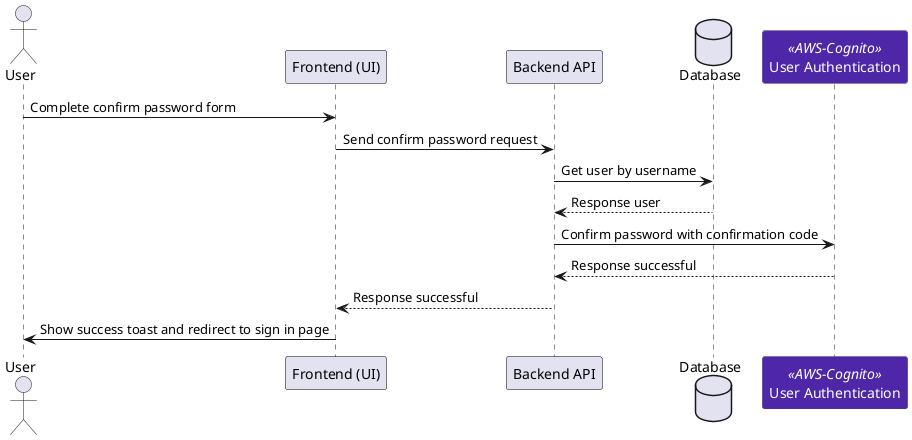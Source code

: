 @startuml

skinparam participant {
    FontColor black
    BorderColor black
}

skinparam participant {
    BackgroundColor<<AWS-Cognito>> #4D27A8
    BorderColor<<AWS-Cognito>> #341D78
    FontColor<<AWS-Cognito>> white
}

actor User

participant "Frontend (UI)" as UI
participant "Backend API" as API
database "Database" as DB
participant "User Authentication" as Cognito <<AWS-Cognito>>

User -> UI : Complete confirm password form
UI -> API : Send confirm password request

API -> DB : Get user by username
DB --> API : Response user

API -> Cognito : Confirm password with confirmation code
Cognito --> API : Response successful

API --> UI : Response successful
UI -> User : Show success toast and redirect to sign in page

@enduml
